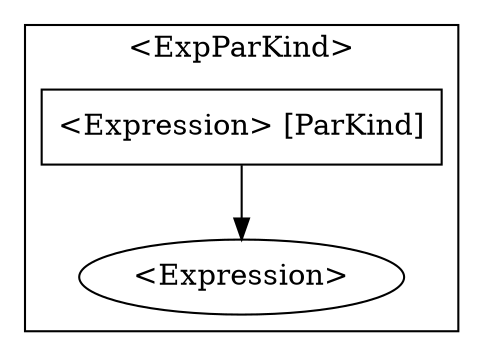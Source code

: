 digraph {

    subgraph clusterExpParKind {
        label="<ExpParKind>"
        expPar[shape="box" label="<Expression> [ParKind]"];
        expP1[label="<Expression>"];
    }

    {
        expPar -> expP1;
    }
}